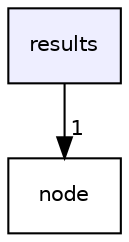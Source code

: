 digraph "results" {
  compound=true
  node [ fontsize="10", fontname="Helvetica"];
  edge [ labelfontsize="10", labelfontname="Helvetica"];
  dir_fec02fa399cf056922e92647fc79bf11 [shape=box, label="results", style="filled", fillcolor="#eeeeff", pencolor="black", URL="dir_fec02fa399cf056922e92647fc79bf11.html"];
  dir_ed1257bb0a434f54075cc5c1cfe1a20f [shape=box label="node" URL="dir_ed1257bb0a434f54075cc5c1cfe1a20f.html"];
  dir_fec02fa399cf056922e92647fc79bf11->dir_ed1257bb0a434f54075cc5c1cfe1a20f [headlabel="1", labeldistance=1.5 headhref="dir_000004_000000.html"];
}
